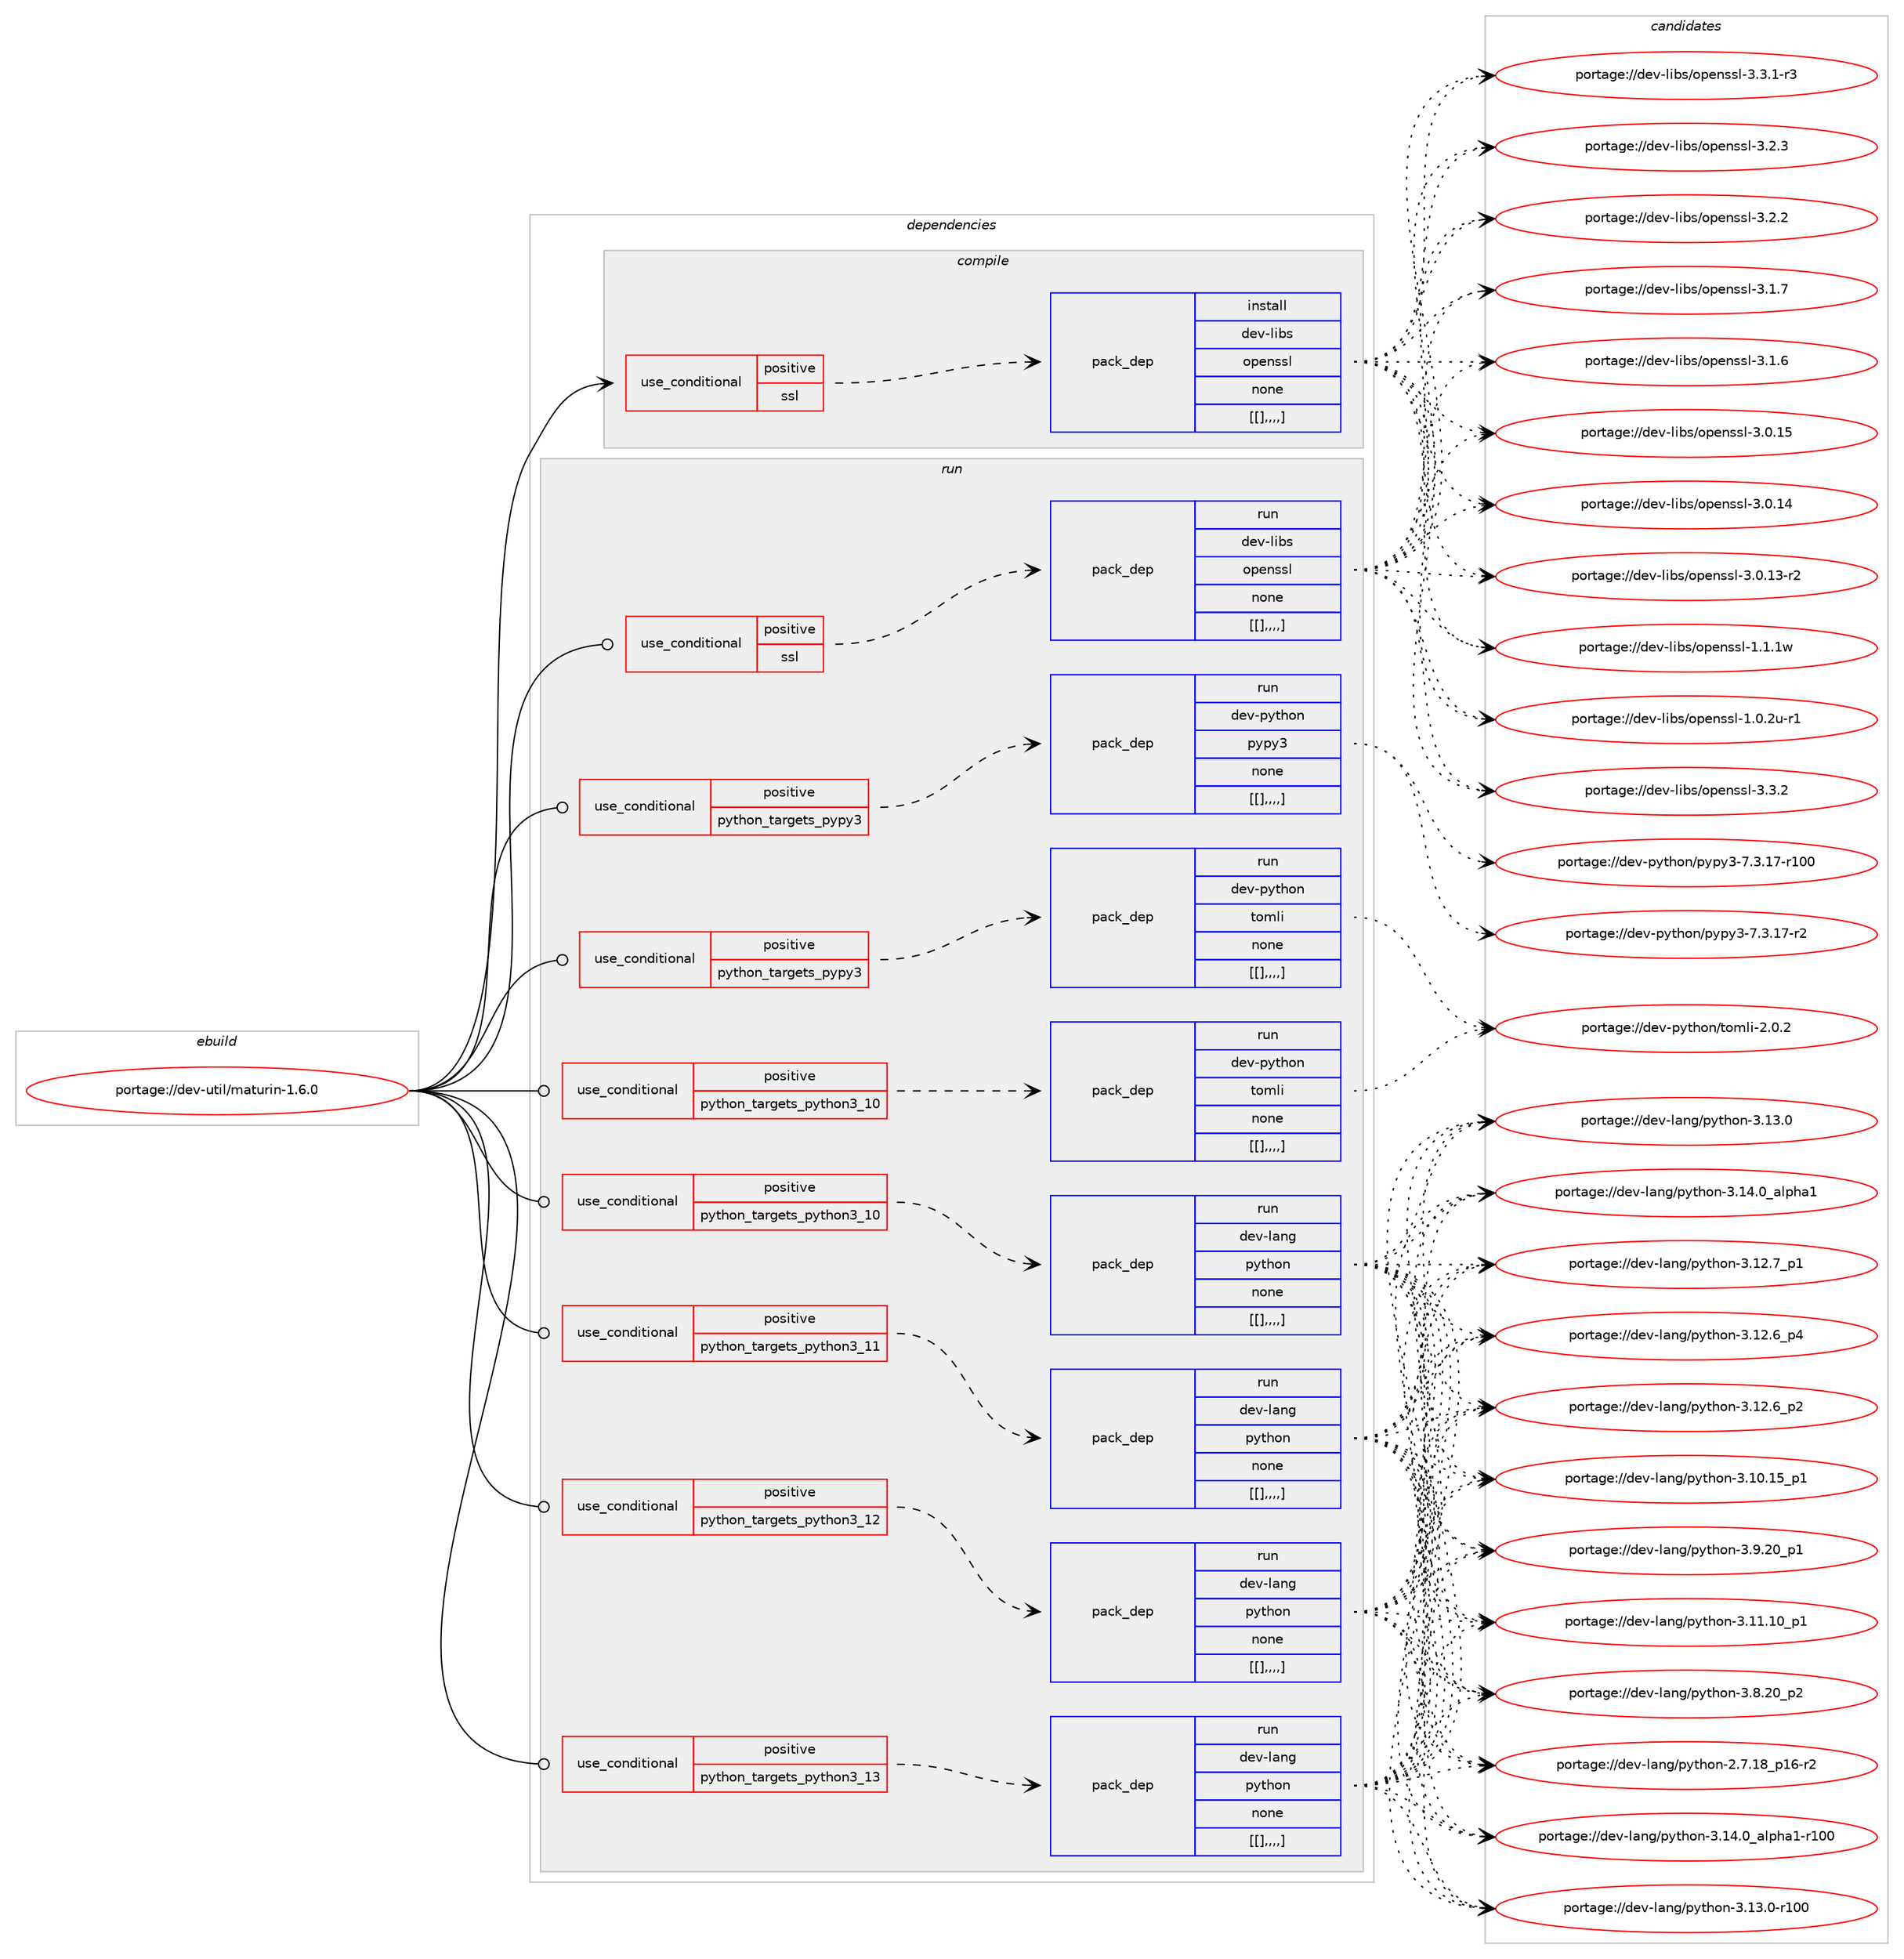 digraph prolog {

# *************
# Graph options
# *************

newrank=true;
concentrate=true;
compound=true;
graph [rankdir=LR,fontname=Helvetica,fontsize=10,ranksep=1.5];#, ranksep=2.5, nodesep=0.2];
edge  [arrowhead=vee];
node  [fontname=Helvetica,fontsize=10];

# **********
# The ebuild
# **********

subgraph cluster_leftcol {
color=gray;
label=<<i>ebuild</i>>;
id [label="portage://dev-util/maturin-1.6.0", color=red, width=4, href="../dev-util/maturin-1.6.0.svg"];
}

# ****************
# The dependencies
# ****************

subgraph cluster_midcol {
color=gray;
label=<<i>dependencies</i>>;
subgraph cluster_compile {
fillcolor="#eeeeee";
style=filled;
label=<<i>compile</i>>;
subgraph cond65718 {
dependency228822 [label=<<TABLE BORDER="0" CELLBORDER="1" CELLSPACING="0" CELLPADDING="4"><TR><TD ROWSPAN="3" CELLPADDING="10">use_conditional</TD></TR><TR><TD>positive</TD></TR><TR><TD>ssl</TD></TR></TABLE>>, shape=none, color=red];
subgraph pack161587 {
dependency228946 [label=<<TABLE BORDER="0" CELLBORDER="1" CELLSPACING="0" CELLPADDING="4" WIDTH="220"><TR><TD ROWSPAN="6" CELLPADDING="30">pack_dep</TD></TR><TR><TD WIDTH="110">install</TD></TR><TR><TD>dev-libs</TD></TR><TR><TD>openssl</TD></TR><TR><TD>none</TD></TR><TR><TD>[[],,,,]</TD></TR></TABLE>>, shape=none, color=blue];
}
dependency228822:e -> dependency228946:w [weight=20,style="dashed",arrowhead="vee"];
}
id:e -> dependency228822:w [weight=20,style="solid",arrowhead="vee"];
}
subgraph cluster_compileandrun {
fillcolor="#eeeeee";
style=filled;
label=<<i>compile and run</i>>;
}
subgraph cluster_run {
fillcolor="#eeeeee";
style=filled;
label=<<i>run</i>>;
subgraph cond65762 {
dependency229014 [label=<<TABLE BORDER="0" CELLBORDER="1" CELLSPACING="0" CELLPADDING="4"><TR><TD ROWSPAN="3" CELLPADDING="10">use_conditional</TD></TR><TR><TD>positive</TD></TR><TR><TD>python_targets_pypy3</TD></TR></TABLE>>, shape=none, color=red];
subgraph pack161734 {
dependency229055 [label=<<TABLE BORDER="0" CELLBORDER="1" CELLSPACING="0" CELLPADDING="4" WIDTH="220"><TR><TD ROWSPAN="6" CELLPADDING="30">pack_dep</TD></TR><TR><TD WIDTH="110">run</TD></TR><TR><TD>dev-python</TD></TR><TR><TD>pypy3</TD></TR><TR><TD>none</TD></TR><TR><TD>[[],,,,]</TD></TR></TABLE>>, shape=none, color=blue];
}
dependency229014:e -> dependency229055:w [weight=20,style="dashed",arrowhead="vee"];
}
id:e -> dependency229014:w [weight=20,style="solid",arrowhead="odot"];
subgraph cond65775 {
dependency229076 [label=<<TABLE BORDER="0" CELLBORDER="1" CELLSPACING="0" CELLPADDING="4"><TR><TD ROWSPAN="3" CELLPADDING="10">use_conditional</TD></TR><TR><TD>positive</TD></TR><TR><TD>python_targets_pypy3</TD></TR></TABLE>>, shape=none, color=red];
subgraph pack161769 {
dependency229095 [label=<<TABLE BORDER="0" CELLBORDER="1" CELLSPACING="0" CELLPADDING="4" WIDTH="220"><TR><TD ROWSPAN="6" CELLPADDING="30">pack_dep</TD></TR><TR><TD WIDTH="110">run</TD></TR><TR><TD>dev-python</TD></TR><TR><TD>tomli</TD></TR><TR><TD>none</TD></TR><TR><TD>[[],,,,]</TD></TR></TABLE>>, shape=none, color=blue];
}
dependency229076:e -> dependency229095:w [weight=20,style="dashed",arrowhead="vee"];
}
id:e -> dependency229076:w [weight=20,style="solid",arrowhead="odot"];
subgraph cond65792 {
dependency229102 [label=<<TABLE BORDER="0" CELLBORDER="1" CELLSPACING="0" CELLPADDING="4"><TR><TD ROWSPAN="3" CELLPADDING="10">use_conditional</TD></TR><TR><TD>positive</TD></TR><TR><TD>python_targets_python3_10</TD></TR></TABLE>>, shape=none, color=red];
subgraph pack161787 {
dependency229119 [label=<<TABLE BORDER="0" CELLBORDER="1" CELLSPACING="0" CELLPADDING="4" WIDTH="220"><TR><TD ROWSPAN="6" CELLPADDING="30">pack_dep</TD></TR><TR><TD WIDTH="110">run</TD></TR><TR><TD>dev-lang</TD></TR><TR><TD>python</TD></TR><TR><TD>none</TD></TR><TR><TD>[[],,,,]</TD></TR></TABLE>>, shape=none, color=blue];
}
dependency229102:e -> dependency229119:w [weight=20,style="dashed",arrowhead="vee"];
}
id:e -> dependency229102:w [weight=20,style="solid",arrowhead="odot"];
subgraph cond65811 {
dependency229195 [label=<<TABLE BORDER="0" CELLBORDER="1" CELLSPACING="0" CELLPADDING="4"><TR><TD ROWSPAN="3" CELLPADDING="10">use_conditional</TD></TR><TR><TD>positive</TD></TR><TR><TD>python_targets_python3_10</TD></TR></TABLE>>, shape=none, color=red];
subgraph pack161893 {
dependency229270 [label=<<TABLE BORDER="0" CELLBORDER="1" CELLSPACING="0" CELLPADDING="4" WIDTH="220"><TR><TD ROWSPAN="6" CELLPADDING="30">pack_dep</TD></TR><TR><TD WIDTH="110">run</TD></TR><TR><TD>dev-python</TD></TR><TR><TD>tomli</TD></TR><TR><TD>none</TD></TR><TR><TD>[[],,,,]</TD></TR></TABLE>>, shape=none, color=blue];
}
dependency229195:e -> dependency229270:w [weight=20,style="dashed",arrowhead="vee"];
}
id:e -> dependency229195:w [weight=20,style="solid",arrowhead="odot"];
subgraph cond65842 {
dependency229293 [label=<<TABLE BORDER="0" CELLBORDER="1" CELLSPACING="0" CELLPADDING="4"><TR><TD ROWSPAN="3" CELLPADDING="10">use_conditional</TD></TR><TR><TD>positive</TD></TR><TR><TD>python_targets_python3_11</TD></TR></TABLE>>, shape=none, color=red];
subgraph pack161927 {
dependency229314 [label=<<TABLE BORDER="0" CELLBORDER="1" CELLSPACING="0" CELLPADDING="4" WIDTH="220"><TR><TD ROWSPAN="6" CELLPADDING="30">pack_dep</TD></TR><TR><TD WIDTH="110">run</TD></TR><TR><TD>dev-lang</TD></TR><TR><TD>python</TD></TR><TR><TD>none</TD></TR><TR><TD>[[],,,,]</TD></TR></TABLE>>, shape=none, color=blue];
}
dependency229293:e -> dependency229314:w [weight=20,style="dashed",arrowhead="vee"];
}
id:e -> dependency229293:w [weight=20,style="solid",arrowhead="odot"];
subgraph cond65873 {
dependency229442 [label=<<TABLE BORDER="0" CELLBORDER="1" CELLSPACING="0" CELLPADDING="4"><TR><TD ROWSPAN="3" CELLPADDING="10">use_conditional</TD></TR><TR><TD>positive</TD></TR><TR><TD>python_targets_python3_12</TD></TR></TABLE>>, shape=none, color=red];
subgraph pack162037 {
dependency229495 [label=<<TABLE BORDER="0" CELLBORDER="1" CELLSPACING="0" CELLPADDING="4" WIDTH="220"><TR><TD ROWSPAN="6" CELLPADDING="30">pack_dep</TD></TR><TR><TD WIDTH="110">run</TD></TR><TR><TD>dev-lang</TD></TR><TR><TD>python</TD></TR><TR><TD>none</TD></TR><TR><TD>[[],,,,]</TD></TR></TABLE>>, shape=none, color=blue];
}
dependency229442:e -> dependency229495:w [weight=20,style="dashed",arrowhead="vee"];
}
id:e -> dependency229442:w [weight=20,style="solid",arrowhead="odot"];
subgraph cond65910 {
dependency229519 [label=<<TABLE BORDER="0" CELLBORDER="1" CELLSPACING="0" CELLPADDING="4"><TR><TD ROWSPAN="3" CELLPADDING="10">use_conditional</TD></TR><TR><TD>positive</TD></TR><TR><TD>python_targets_python3_13</TD></TR></TABLE>>, shape=none, color=red];
subgraph pack162077 {
dependency229521 [label=<<TABLE BORDER="0" CELLBORDER="1" CELLSPACING="0" CELLPADDING="4" WIDTH="220"><TR><TD ROWSPAN="6" CELLPADDING="30">pack_dep</TD></TR><TR><TD WIDTH="110">run</TD></TR><TR><TD>dev-lang</TD></TR><TR><TD>python</TD></TR><TR><TD>none</TD></TR><TR><TD>[[],,,,]</TD></TR></TABLE>>, shape=none, color=blue];
}
dependency229519:e -> dependency229521:w [weight=20,style="dashed",arrowhead="vee"];
}
id:e -> dependency229519:w [weight=20,style="solid",arrowhead="odot"];
subgraph cond65924 {
dependency229573 [label=<<TABLE BORDER="0" CELLBORDER="1" CELLSPACING="0" CELLPADDING="4"><TR><TD ROWSPAN="3" CELLPADDING="10">use_conditional</TD></TR><TR><TD>positive</TD></TR><TR><TD>ssl</TD></TR></TABLE>>, shape=none, color=red];
subgraph pack162157 {
dependency229727 [label=<<TABLE BORDER="0" CELLBORDER="1" CELLSPACING="0" CELLPADDING="4" WIDTH="220"><TR><TD ROWSPAN="6" CELLPADDING="30">pack_dep</TD></TR><TR><TD WIDTH="110">run</TD></TR><TR><TD>dev-libs</TD></TR><TR><TD>openssl</TD></TR><TR><TD>none</TD></TR><TR><TD>[[],,,,]</TD></TR></TABLE>>, shape=none, color=blue];
}
dependency229573:e -> dependency229727:w [weight=20,style="dashed",arrowhead="vee"];
}
id:e -> dependency229573:w [weight=20,style="solid",arrowhead="odot"];
}
}

# **************
# The candidates
# **************

subgraph cluster_choices {
rank=same;
color=gray;
label=<<i>candidates</i>>;

subgraph choice161565 {
color=black;
nodesep=1;
choice100101118451081059811547111112101110115115108455146514650 [label="portage://dev-libs/openssl-3.3.2", color=red, width=4,href="../dev-libs/openssl-3.3.2.svg"];
choice1001011184510810598115471111121011101151151084551465146494511451 [label="portage://dev-libs/openssl-3.3.1-r3", color=red, width=4,href="../dev-libs/openssl-3.3.1-r3.svg"];
choice100101118451081059811547111112101110115115108455146504651 [label="portage://dev-libs/openssl-3.2.3", color=red, width=4,href="../dev-libs/openssl-3.2.3.svg"];
choice100101118451081059811547111112101110115115108455146504650 [label="portage://dev-libs/openssl-3.2.2", color=red, width=4,href="../dev-libs/openssl-3.2.2.svg"];
choice100101118451081059811547111112101110115115108455146494655 [label="portage://dev-libs/openssl-3.1.7", color=red, width=4,href="../dev-libs/openssl-3.1.7.svg"];
choice100101118451081059811547111112101110115115108455146494654 [label="portage://dev-libs/openssl-3.1.6", color=red, width=4,href="../dev-libs/openssl-3.1.6.svg"];
choice10010111845108105981154711111210111011511510845514648464953 [label="portage://dev-libs/openssl-3.0.15", color=red, width=4,href="../dev-libs/openssl-3.0.15.svg"];
choice10010111845108105981154711111210111011511510845514648464952 [label="portage://dev-libs/openssl-3.0.14", color=red, width=4,href="../dev-libs/openssl-3.0.14.svg"];
choice100101118451081059811547111112101110115115108455146484649514511450 [label="portage://dev-libs/openssl-3.0.13-r2", color=red, width=4,href="../dev-libs/openssl-3.0.13-r2.svg"];
choice100101118451081059811547111112101110115115108454946494649119 [label="portage://dev-libs/openssl-1.1.1w", color=red, width=4,href="../dev-libs/openssl-1.1.1w.svg"];
choice1001011184510810598115471111121011101151151084549464846501174511449 [label="portage://dev-libs/openssl-1.0.2u-r1", color=red, width=4,href="../dev-libs/openssl-1.0.2u-r1.svg"];
dependency228946:e -> choice100101118451081059811547111112101110115115108455146514650:w [style=dotted,weight="100"];
dependency228946:e -> choice1001011184510810598115471111121011101151151084551465146494511451:w [style=dotted,weight="100"];
dependency228946:e -> choice100101118451081059811547111112101110115115108455146504651:w [style=dotted,weight="100"];
dependency228946:e -> choice100101118451081059811547111112101110115115108455146504650:w [style=dotted,weight="100"];
dependency228946:e -> choice100101118451081059811547111112101110115115108455146494655:w [style=dotted,weight="100"];
dependency228946:e -> choice100101118451081059811547111112101110115115108455146494654:w [style=dotted,weight="100"];
dependency228946:e -> choice10010111845108105981154711111210111011511510845514648464953:w [style=dotted,weight="100"];
dependency228946:e -> choice10010111845108105981154711111210111011511510845514648464952:w [style=dotted,weight="100"];
dependency228946:e -> choice100101118451081059811547111112101110115115108455146484649514511450:w [style=dotted,weight="100"];
dependency228946:e -> choice100101118451081059811547111112101110115115108454946494649119:w [style=dotted,weight="100"];
dependency228946:e -> choice1001011184510810598115471111121011101151151084549464846501174511449:w [style=dotted,weight="100"];
}
subgraph choice161577 {
color=black;
nodesep=1;
choice100101118451121211161041111104711212111212151455546514649554511450 [label="portage://dev-python/pypy3-7.3.17-r2", color=red, width=4,href="../dev-python/pypy3-7.3.17-r2.svg"];
choice1001011184511212111610411111047112121112121514555465146495545114494848 [label="portage://dev-python/pypy3-7.3.17-r100", color=red, width=4,href="../dev-python/pypy3-7.3.17-r100.svg"];
dependency229055:e -> choice100101118451121211161041111104711212111212151455546514649554511450:w [style=dotted,weight="100"];
dependency229055:e -> choice1001011184511212111610411111047112121112121514555465146495545114494848:w [style=dotted,weight="100"];
}
subgraph choice161590 {
color=black;
nodesep=1;
choice1001011184511212111610411111047116111109108105455046484650 [label="portage://dev-python/tomli-2.0.2", color=red, width=4,href="../dev-python/tomli-2.0.2.svg"];
dependency229095:e -> choice1001011184511212111610411111047116111109108105455046484650:w [style=dotted,weight="100"];
}
subgraph choice161598 {
color=black;
nodesep=1;
choice100101118451089711010347112121116104111110455146495246489597108112104974945114494848 [label="portage://dev-lang/python-3.14.0_alpha1-r100", color=red, width=4,href="../dev-lang/python-3.14.0_alpha1-r100.svg"];
choice1001011184510897110103471121211161041111104551464952464895971081121049749 [label="portage://dev-lang/python-3.14.0_alpha1", color=red, width=4,href="../dev-lang/python-3.14.0_alpha1.svg"];
choice1001011184510897110103471121211161041111104551464951464845114494848 [label="portage://dev-lang/python-3.13.0-r100", color=red, width=4,href="../dev-lang/python-3.13.0-r100.svg"];
choice10010111845108971101034711212111610411111045514649514648 [label="portage://dev-lang/python-3.13.0", color=red, width=4,href="../dev-lang/python-3.13.0.svg"];
choice100101118451089711010347112121116104111110455146495046559511249 [label="portage://dev-lang/python-3.12.7_p1", color=red, width=4,href="../dev-lang/python-3.12.7_p1.svg"];
choice100101118451089711010347112121116104111110455146495046549511252 [label="portage://dev-lang/python-3.12.6_p4", color=red, width=4,href="../dev-lang/python-3.12.6_p4.svg"];
choice100101118451089711010347112121116104111110455146495046549511250 [label="portage://dev-lang/python-3.12.6_p2", color=red, width=4,href="../dev-lang/python-3.12.6_p2.svg"];
choice10010111845108971101034711212111610411111045514649494649489511249 [label="portage://dev-lang/python-3.11.10_p1", color=red, width=4,href="../dev-lang/python-3.11.10_p1.svg"];
choice10010111845108971101034711212111610411111045514649484649539511249 [label="portage://dev-lang/python-3.10.15_p1", color=red, width=4,href="../dev-lang/python-3.10.15_p1.svg"];
choice100101118451089711010347112121116104111110455146574650489511249 [label="portage://dev-lang/python-3.9.20_p1", color=red, width=4,href="../dev-lang/python-3.9.20_p1.svg"];
choice100101118451089711010347112121116104111110455146564650489511250 [label="portage://dev-lang/python-3.8.20_p2", color=red, width=4,href="../dev-lang/python-3.8.20_p2.svg"];
choice100101118451089711010347112121116104111110455046554649569511249544511450 [label="portage://dev-lang/python-2.7.18_p16-r2", color=red, width=4,href="../dev-lang/python-2.7.18_p16-r2.svg"];
dependency229119:e -> choice100101118451089711010347112121116104111110455146495246489597108112104974945114494848:w [style=dotted,weight="100"];
dependency229119:e -> choice1001011184510897110103471121211161041111104551464952464895971081121049749:w [style=dotted,weight="100"];
dependency229119:e -> choice1001011184510897110103471121211161041111104551464951464845114494848:w [style=dotted,weight="100"];
dependency229119:e -> choice10010111845108971101034711212111610411111045514649514648:w [style=dotted,weight="100"];
dependency229119:e -> choice100101118451089711010347112121116104111110455146495046559511249:w [style=dotted,weight="100"];
dependency229119:e -> choice100101118451089711010347112121116104111110455146495046549511252:w [style=dotted,weight="100"];
dependency229119:e -> choice100101118451089711010347112121116104111110455146495046549511250:w [style=dotted,weight="100"];
dependency229119:e -> choice10010111845108971101034711212111610411111045514649494649489511249:w [style=dotted,weight="100"];
dependency229119:e -> choice10010111845108971101034711212111610411111045514649484649539511249:w [style=dotted,weight="100"];
dependency229119:e -> choice100101118451089711010347112121116104111110455146574650489511249:w [style=dotted,weight="100"];
dependency229119:e -> choice100101118451089711010347112121116104111110455146564650489511250:w [style=dotted,weight="100"];
dependency229119:e -> choice100101118451089711010347112121116104111110455046554649569511249544511450:w [style=dotted,weight="100"];
}
subgraph choice161605 {
color=black;
nodesep=1;
choice1001011184511212111610411111047116111109108105455046484650 [label="portage://dev-python/tomli-2.0.2", color=red, width=4,href="../dev-python/tomli-2.0.2.svg"];
dependency229270:e -> choice1001011184511212111610411111047116111109108105455046484650:w [style=dotted,weight="100"];
}
subgraph choice161621 {
color=black;
nodesep=1;
choice100101118451089711010347112121116104111110455146495246489597108112104974945114494848 [label="portage://dev-lang/python-3.14.0_alpha1-r100", color=red, width=4,href="../dev-lang/python-3.14.0_alpha1-r100.svg"];
choice1001011184510897110103471121211161041111104551464952464895971081121049749 [label="portage://dev-lang/python-3.14.0_alpha1", color=red, width=4,href="../dev-lang/python-3.14.0_alpha1.svg"];
choice1001011184510897110103471121211161041111104551464951464845114494848 [label="portage://dev-lang/python-3.13.0-r100", color=red, width=4,href="../dev-lang/python-3.13.0-r100.svg"];
choice10010111845108971101034711212111610411111045514649514648 [label="portage://dev-lang/python-3.13.0", color=red, width=4,href="../dev-lang/python-3.13.0.svg"];
choice100101118451089711010347112121116104111110455146495046559511249 [label="portage://dev-lang/python-3.12.7_p1", color=red, width=4,href="../dev-lang/python-3.12.7_p1.svg"];
choice100101118451089711010347112121116104111110455146495046549511252 [label="portage://dev-lang/python-3.12.6_p4", color=red, width=4,href="../dev-lang/python-3.12.6_p4.svg"];
choice100101118451089711010347112121116104111110455146495046549511250 [label="portage://dev-lang/python-3.12.6_p2", color=red, width=4,href="../dev-lang/python-3.12.6_p2.svg"];
choice10010111845108971101034711212111610411111045514649494649489511249 [label="portage://dev-lang/python-3.11.10_p1", color=red, width=4,href="../dev-lang/python-3.11.10_p1.svg"];
choice10010111845108971101034711212111610411111045514649484649539511249 [label="portage://dev-lang/python-3.10.15_p1", color=red, width=4,href="../dev-lang/python-3.10.15_p1.svg"];
choice100101118451089711010347112121116104111110455146574650489511249 [label="portage://dev-lang/python-3.9.20_p1", color=red, width=4,href="../dev-lang/python-3.9.20_p1.svg"];
choice100101118451089711010347112121116104111110455146564650489511250 [label="portage://dev-lang/python-3.8.20_p2", color=red, width=4,href="../dev-lang/python-3.8.20_p2.svg"];
choice100101118451089711010347112121116104111110455046554649569511249544511450 [label="portage://dev-lang/python-2.7.18_p16-r2", color=red, width=4,href="../dev-lang/python-2.7.18_p16-r2.svg"];
dependency229314:e -> choice100101118451089711010347112121116104111110455146495246489597108112104974945114494848:w [style=dotted,weight="100"];
dependency229314:e -> choice1001011184510897110103471121211161041111104551464952464895971081121049749:w [style=dotted,weight="100"];
dependency229314:e -> choice1001011184510897110103471121211161041111104551464951464845114494848:w [style=dotted,weight="100"];
dependency229314:e -> choice10010111845108971101034711212111610411111045514649514648:w [style=dotted,weight="100"];
dependency229314:e -> choice100101118451089711010347112121116104111110455146495046559511249:w [style=dotted,weight="100"];
dependency229314:e -> choice100101118451089711010347112121116104111110455146495046549511252:w [style=dotted,weight="100"];
dependency229314:e -> choice100101118451089711010347112121116104111110455146495046549511250:w [style=dotted,weight="100"];
dependency229314:e -> choice10010111845108971101034711212111610411111045514649494649489511249:w [style=dotted,weight="100"];
dependency229314:e -> choice10010111845108971101034711212111610411111045514649484649539511249:w [style=dotted,weight="100"];
dependency229314:e -> choice100101118451089711010347112121116104111110455146574650489511249:w [style=dotted,weight="100"];
dependency229314:e -> choice100101118451089711010347112121116104111110455146564650489511250:w [style=dotted,weight="100"];
dependency229314:e -> choice100101118451089711010347112121116104111110455046554649569511249544511450:w [style=dotted,weight="100"];
}
subgraph choice161627 {
color=black;
nodesep=1;
choice100101118451089711010347112121116104111110455146495246489597108112104974945114494848 [label="portage://dev-lang/python-3.14.0_alpha1-r100", color=red, width=4,href="../dev-lang/python-3.14.0_alpha1-r100.svg"];
choice1001011184510897110103471121211161041111104551464952464895971081121049749 [label="portage://dev-lang/python-3.14.0_alpha1", color=red, width=4,href="../dev-lang/python-3.14.0_alpha1.svg"];
choice1001011184510897110103471121211161041111104551464951464845114494848 [label="portage://dev-lang/python-3.13.0-r100", color=red, width=4,href="../dev-lang/python-3.13.0-r100.svg"];
choice10010111845108971101034711212111610411111045514649514648 [label="portage://dev-lang/python-3.13.0", color=red, width=4,href="../dev-lang/python-3.13.0.svg"];
choice100101118451089711010347112121116104111110455146495046559511249 [label="portage://dev-lang/python-3.12.7_p1", color=red, width=4,href="../dev-lang/python-3.12.7_p1.svg"];
choice100101118451089711010347112121116104111110455146495046549511252 [label="portage://dev-lang/python-3.12.6_p4", color=red, width=4,href="../dev-lang/python-3.12.6_p4.svg"];
choice100101118451089711010347112121116104111110455146495046549511250 [label="portage://dev-lang/python-3.12.6_p2", color=red, width=4,href="../dev-lang/python-3.12.6_p2.svg"];
choice10010111845108971101034711212111610411111045514649494649489511249 [label="portage://dev-lang/python-3.11.10_p1", color=red, width=4,href="../dev-lang/python-3.11.10_p1.svg"];
choice10010111845108971101034711212111610411111045514649484649539511249 [label="portage://dev-lang/python-3.10.15_p1", color=red, width=4,href="../dev-lang/python-3.10.15_p1.svg"];
choice100101118451089711010347112121116104111110455146574650489511249 [label="portage://dev-lang/python-3.9.20_p1", color=red, width=4,href="../dev-lang/python-3.9.20_p1.svg"];
choice100101118451089711010347112121116104111110455146564650489511250 [label="portage://dev-lang/python-3.8.20_p2", color=red, width=4,href="../dev-lang/python-3.8.20_p2.svg"];
choice100101118451089711010347112121116104111110455046554649569511249544511450 [label="portage://dev-lang/python-2.7.18_p16-r2", color=red, width=4,href="../dev-lang/python-2.7.18_p16-r2.svg"];
dependency229495:e -> choice100101118451089711010347112121116104111110455146495246489597108112104974945114494848:w [style=dotted,weight="100"];
dependency229495:e -> choice1001011184510897110103471121211161041111104551464952464895971081121049749:w [style=dotted,weight="100"];
dependency229495:e -> choice1001011184510897110103471121211161041111104551464951464845114494848:w [style=dotted,weight="100"];
dependency229495:e -> choice10010111845108971101034711212111610411111045514649514648:w [style=dotted,weight="100"];
dependency229495:e -> choice100101118451089711010347112121116104111110455146495046559511249:w [style=dotted,weight="100"];
dependency229495:e -> choice100101118451089711010347112121116104111110455146495046549511252:w [style=dotted,weight="100"];
dependency229495:e -> choice100101118451089711010347112121116104111110455146495046549511250:w [style=dotted,weight="100"];
dependency229495:e -> choice10010111845108971101034711212111610411111045514649494649489511249:w [style=dotted,weight="100"];
dependency229495:e -> choice10010111845108971101034711212111610411111045514649484649539511249:w [style=dotted,weight="100"];
dependency229495:e -> choice100101118451089711010347112121116104111110455146574650489511249:w [style=dotted,weight="100"];
dependency229495:e -> choice100101118451089711010347112121116104111110455146564650489511250:w [style=dotted,weight="100"];
dependency229495:e -> choice100101118451089711010347112121116104111110455046554649569511249544511450:w [style=dotted,weight="100"];
}
subgraph choice161662 {
color=black;
nodesep=1;
choice100101118451089711010347112121116104111110455146495246489597108112104974945114494848 [label="portage://dev-lang/python-3.14.0_alpha1-r100", color=red, width=4,href="../dev-lang/python-3.14.0_alpha1-r100.svg"];
choice1001011184510897110103471121211161041111104551464952464895971081121049749 [label="portage://dev-lang/python-3.14.0_alpha1", color=red, width=4,href="../dev-lang/python-3.14.0_alpha1.svg"];
choice1001011184510897110103471121211161041111104551464951464845114494848 [label="portage://dev-lang/python-3.13.0-r100", color=red, width=4,href="../dev-lang/python-3.13.0-r100.svg"];
choice10010111845108971101034711212111610411111045514649514648 [label="portage://dev-lang/python-3.13.0", color=red, width=4,href="../dev-lang/python-3.13.0.svg"];
choice100101118451089711010347112121116104111110455146495046559511249 [label="portage://dev-lang/python-3.12.7_p1", color=red, width=4,href="../dev-lang/python-3.12.7_p1.svg"];
choice100101118451089711010347112121116104111110455146495046549511252 [label="portage://dev-lang/python-3.12.6_p4", color=red, width=4,href="../dev-lang/python-3.12.6_p4.svg"];
choice100101118451089711010347112121116104111110455146495046549511250 [label="portage://dev-lang/python-3.12.6_p2", color=red, width=4,href="../dev-lang/python-3.12.6_p2.svg"];
choice10010111845108971101034711212111610411111045514649494649489511249 [label="portage://dev-lang/python-3.11.10_p1", color=red, width=4,href="../dev-lang/python-3.11.10_p1.svg"];
choice10010111845108971101034711212111610411111045514649484649539511249 [label="portage://dev-lang/python-3.10.15_p1", color=red, width=4,href="../dev-lang/python-3.10.15_p1.svg"];
choice100101118451089711010347112121116104111110455146574650489511249 [label="portage://dev-lang/python-3.9.20_p1", color=red, width=4,href="../dev-lang/python-3.9.20_p1.svg"];
choice100101118451089711010347112121116104111110455146564650489511250 [label="portage://dev-lang/python-3.8.20_p2", color=red, width=4,href="../dev-lang/python-3.8.20_p2.svg"];
choice100101118451089711010347112121116104111110455046554649569511249544511450 [label="portage://dev-lang/python-2.7.18_p16-r2", color=red, width=4,href="../dev-lang/python-2.7.18_p16-r2.svg"];
dependency229521:e -> choice100101118451089711010347112121116104111110455146495246489597108112104974945114494848:w [style=dotted,weight="100"];
dependency229521:e -> choice1001011184510897110103471121211161041111104551464952464895971081121049749:w [style=dotted,weight="100"];
dependency229521:e -> choice1001011184510897110103471121211161041111104551464951464845114494848:w [style=dotted,weight="100"];
dependency229521:e -> choice10010111845108971101034711212111610411111045514649514648:w [style=dotted,weight="100"];
dependency229521:e -> choice100101118451089711010347112121116104111110455146495046559511249:w [style=dotted,weight="100"];
dependency229521:e -> choice100101118451089711010347112121116104111110455146495046549511252:w [style=dotted,weight="100"];
dependency229521:e -> choice100101118451089711010347112121116104111110455146495046549511250:w [style=dotted,weight="100"];
dependency229521:e -> choice10010111845108971101034711212111610411111045514649494649489511249:w [style=dotted,weight="100"];
dependency229521:e -> choice10010111845108971101034711212111610411111045514649484649539511249:w [style=dotted,weight="100"];
dependency229521:e -> choice100101118451089711010347112121116104111110455146574650489511249:w [style=dotted,weight="100"];
dependency229521:e -> choice100101118451089711010347112121116104111110455146564650489511250:w [style=dotted,weight="100"];
dependency229521:e -> choice100101118451089711010347112121116104111110455046554649569511249544511450:w [style=dotted,weight="100"];
}
subgraph choice161683 {
color=black;
nodesep=1;
choice100101118451081059811547111112101110115115108455146514650 [label="portage://dev-libs/openssl-3.3.2", color=red, width=4,href="../dev-libs/openssl-3.3.2.svg"];
choice1001011184510810598115471111121011101151151084551465146494511451 [label="portage://dev-libs/openssl-3.3.1-r3", color=red, width=4,href="../dev-libs/openssl-3.3.1-r3.svg"];
choice100101118451081059811547111112101110115115108455146504651 [label="portage://dev-libs/openssl-3.2.3", color=red, width=4,href="../dev-libs/openssl-3.2.3.svg"];
choice100101118451081059811547111112101110115115108455146504650 [label="portage://dev-libs/openssl-3.2.2", color=red, width=4,href="../dev-libs/openssl-3.2.2.svg"];
choice100101118451081059811547111112101110115115108455146494655 [label="portage://dev-libs/openssl-3.1.7", color=red, width=4,href="../dev-libs/openssl-3.1.7.svg"];
choice100101118451081059811547111112101110115115108455146494654 [label="portage://dev-libs/openssl-3.1.6", color=red, width=4,href="../dev-libs/openssl-3.1.6.svg"];
choice10010111845108105981154711111210111011511510845514648464953 [label="portage://dev-libs/openssl-3.0.15", color=red, width=4,href="../dev-libs/openssl-3.0.15.svg"];
choice10010111845108105981154711111210111011511510845514648464952 [label="portage://dev-libs/openssl-3.0.14", color=red, width=4,href="../dev-libs/openssl-3.0.14.svg"];
choice100101118451081059811547111112101110115115108455146484649514511450 [label="portage://dev-libs/openssl-3.0.13-r2", color=red, width=4,href="../dev-libs/openssl-3.0.13-r2.svg"];
choice100101118451081059811547111112101110115115108454946494649119 [label="portage://dev-libs/openssl-1.1.1w", color=red, width=4,href="../dev-libs/openssl-1.1.1w.svg"];
choice1001011184510810598115471111121011101151151084549464846501174511449 [label="portage://dev-libs/openssl-1.0.2u-r1", color=red, width=4,href="../dev-libs/openssl-1.0.2u-r1.svg"];
dependency229727:e -> choice100101118451081059811547111112101110115115108455146514650:w [style=dotted,weight="100"];
dependency229727:e -> choice1001011184510810598115471111121011101151151084551465146494511451:w [style=dotted,weight="100"];
dependency229727:e -> choice100101118451081059811547111112101110115115108455146504651:w [style=dotted,weight="100"];
dependency229727:e -> choice100101118451081059811547111112101110115115108455146504650:w [style=dotted,weight="100"];
dependency229727:e -> choice100101118451081059811547111112101110115115108455146494655:w [style=dotted,weight="100"];
dependency229727:e -> choice100101118451081059811547111112101110115115108455146494654:w [style=dotted,weight="100"];
dependency229727:e -> choice10010111845108105981154711111210111011511510845514648464953:w [style=dotted,weight="100"];
dependency229727:e -> choice10010111845108105981154711111210111011511510845514648464952:w [style=dotted,weight="100"];
dependency229727:e -> choice100101118451081059811547111112101110115115108455146484649514511450:w [style=dotted,weight="100"];
dependency229727:e -> choice100101118451081059811547111112101110115115108454946494649119:w [style=dotted,weight="100"];
dependency229727:e -> choice1001011184510810598115471111121011101151151084549464846501174511449:w [style=dotted,weight="100"];
}
}

}
